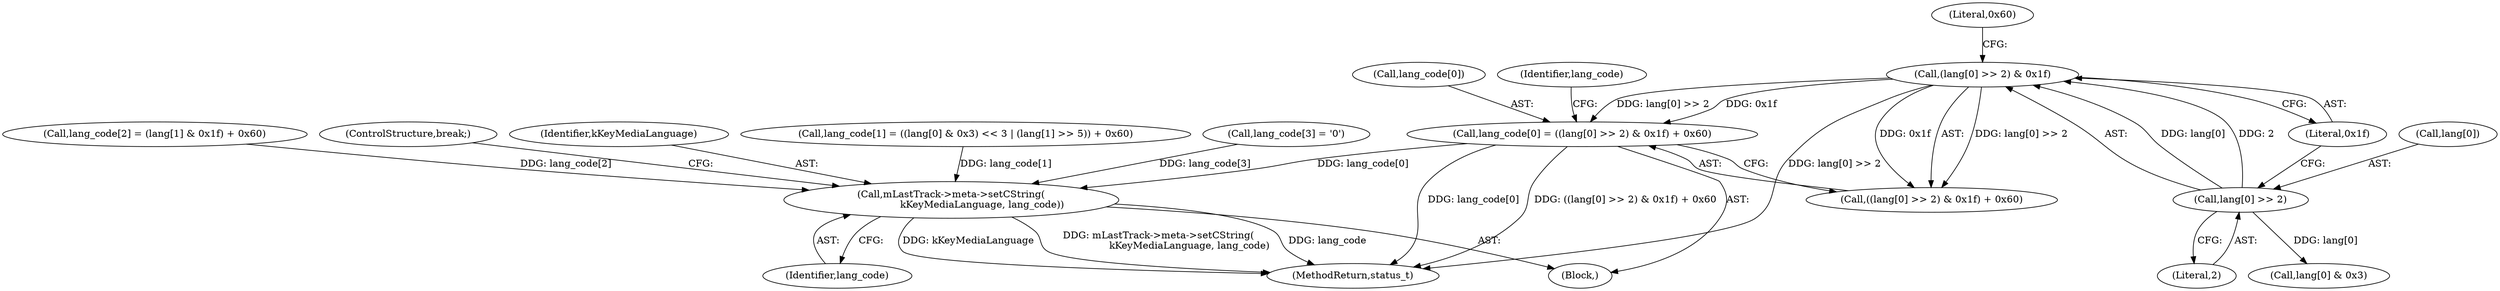 digraph "0_Android_8a3a2f6ea7defe1a81bb32b3c9f3537f84749b9d@array" {
"1001522" [label="(Call,lang_code[0] = ((lang[0] >> 2) & 0x1f) + 0x60)"];
"1001527" [label="(Call,(lang[0] >> 2) & 0x1f)"];
"1001528" [label="(Call,lang[0] >> 2)"];
"1001570" [label="(Call,mLastTrack->meta->setCString(\n                    kKeyMediaLanguage, lang_code))"];
"1001298" [label="(Block,)"];
"1001526" [label="(Call,((lang[0] >> 2) & 0x1f) + 0x60)"];
"1001523" [label="(Call,lang_code[0])"];
"1001534" [label="(Literal,0x60)"];
"1001528" [label="(Call,lang[0] >> 2)"];
"1001529" [label="(Call,lang[0])"];
"1003923" [label="(MethodReturn,status_t)"];
"1001527" [label="(Call,(lang[0] >> 2) & 0x1f)"];
"1001565" [label="(Call,lang_code[3] = '\0')"];
"1001572" [label="(Identifier,lang_code)"];
"1001554" [label="(Call,lang_code[2] = (lang[1] & 0x1f) + 0x60)"];
"1001533" [label="(Literal,0x1f)"];
"1001542" [label="(Call,lang[0] & 0x3)"];
"1001573" [label="(ControlStructure,break;)"];
"1001537" [label="(Identifier,lang_code)"];
"1001532" [label="(Literal,2)"];
"1001571" [label="(Identifier,kKeyMediaLanguage)"];
"1001522" [label="(Call,lang_code[0] = ((lang[0] >> 2) & 0x1f) + 0x60)"];
"1001535" [label="(Call,lang_code[1] = ((lang[0] & 0x3) << 3 | (lang[1] >> 5)) + 0x60)"];
"1001570" [label="(Call,mLastTrack->meta->setCString(\n                    kKeyMediaLanguage, lang_code))"];
"1001522" -> "1001298"  [label="AST: "];
"1001522" -> "1001526"  [label="CFG: "];
"1001523" -> "1001522"  [label="AST: "];
"1001526" -> "1001522"  [label="AST: "];
"1001537" -> "1001522"  [label="CFG: "];
"1001522" -> "1003923"  [label="DDG: lang_code[0]"];
"1001522" -> "1003923"  [label="DDG: ((lang[0] >> 2) & 0x1f) + 0x60"];
"1001527" -> "1001522"  [label="DDG: lang[0] >> 2"];
"1001527" -> "1001522"  [label="DDG: 0x1f"];
"1001522" -> "1001570"  [label="DDG: lang_code[0]"];
"1001527" -> "1001526"  [label="AST: "];
"1001527" -> "1001533"  [label="CFG: "];
"1001528" -> "1001527"  [label="AST: "];
"1001533" -> "1001527"  [label="AST: "];
"1001534" -> "1001527"  [label="CFG: "];
"1001527" -> "1003923"  [label="DDG: lang[0] >> 2"];
"1001527" -> "1001526"  [label="DDG: lang[0] >> 2"];
"1001527" -> "1001526"  [label="DDG: 0x1f"];
"1001528" -> "1001527"  [label="DDG: lang[0]"];
"1001528" -> "1001527"  [label="DDG: 2"];
"1001528" -> "1001532"  [label="CFG: "];
"1001529" -> "1001528"  [label="AST: "];
"1001532" -> "1001528"  [label="AST: "];
"1001533" -> "1001528"  [label="CFG: "];
"1001528" -> "1001542"  [label="DDG: lang[0]"];
"1001570" -> "1001298"  [label="AST: "];
"1001570" -> "1001572"  [label="CFG: "];
"1001571" -> "1001570"  [label="AST: "];
"1001572" -> "1001570"  [label="AST: "];
"1001573" -> "1001570"  [label="CFG: "];
"1001570" -> "1003923"  [label="DDG: lang_code"];
"1001570" -> "1003923"  [label="DDG: kKeyMediaLanguage"];
"1001570" -> "1003923"  [label="DDG: mLastTrack->meta->setCString(\n                    kKeyMediaLanguage, lang_code)"];
"1001565" -> "1001570"  [label="DDG: lang_code[3]"];
"1001554" -> "1001570"  [label="DDG: lang_code[2]"];
"1001535" -> "1001570"  [label="DDG: lang_code[1]"];
}

